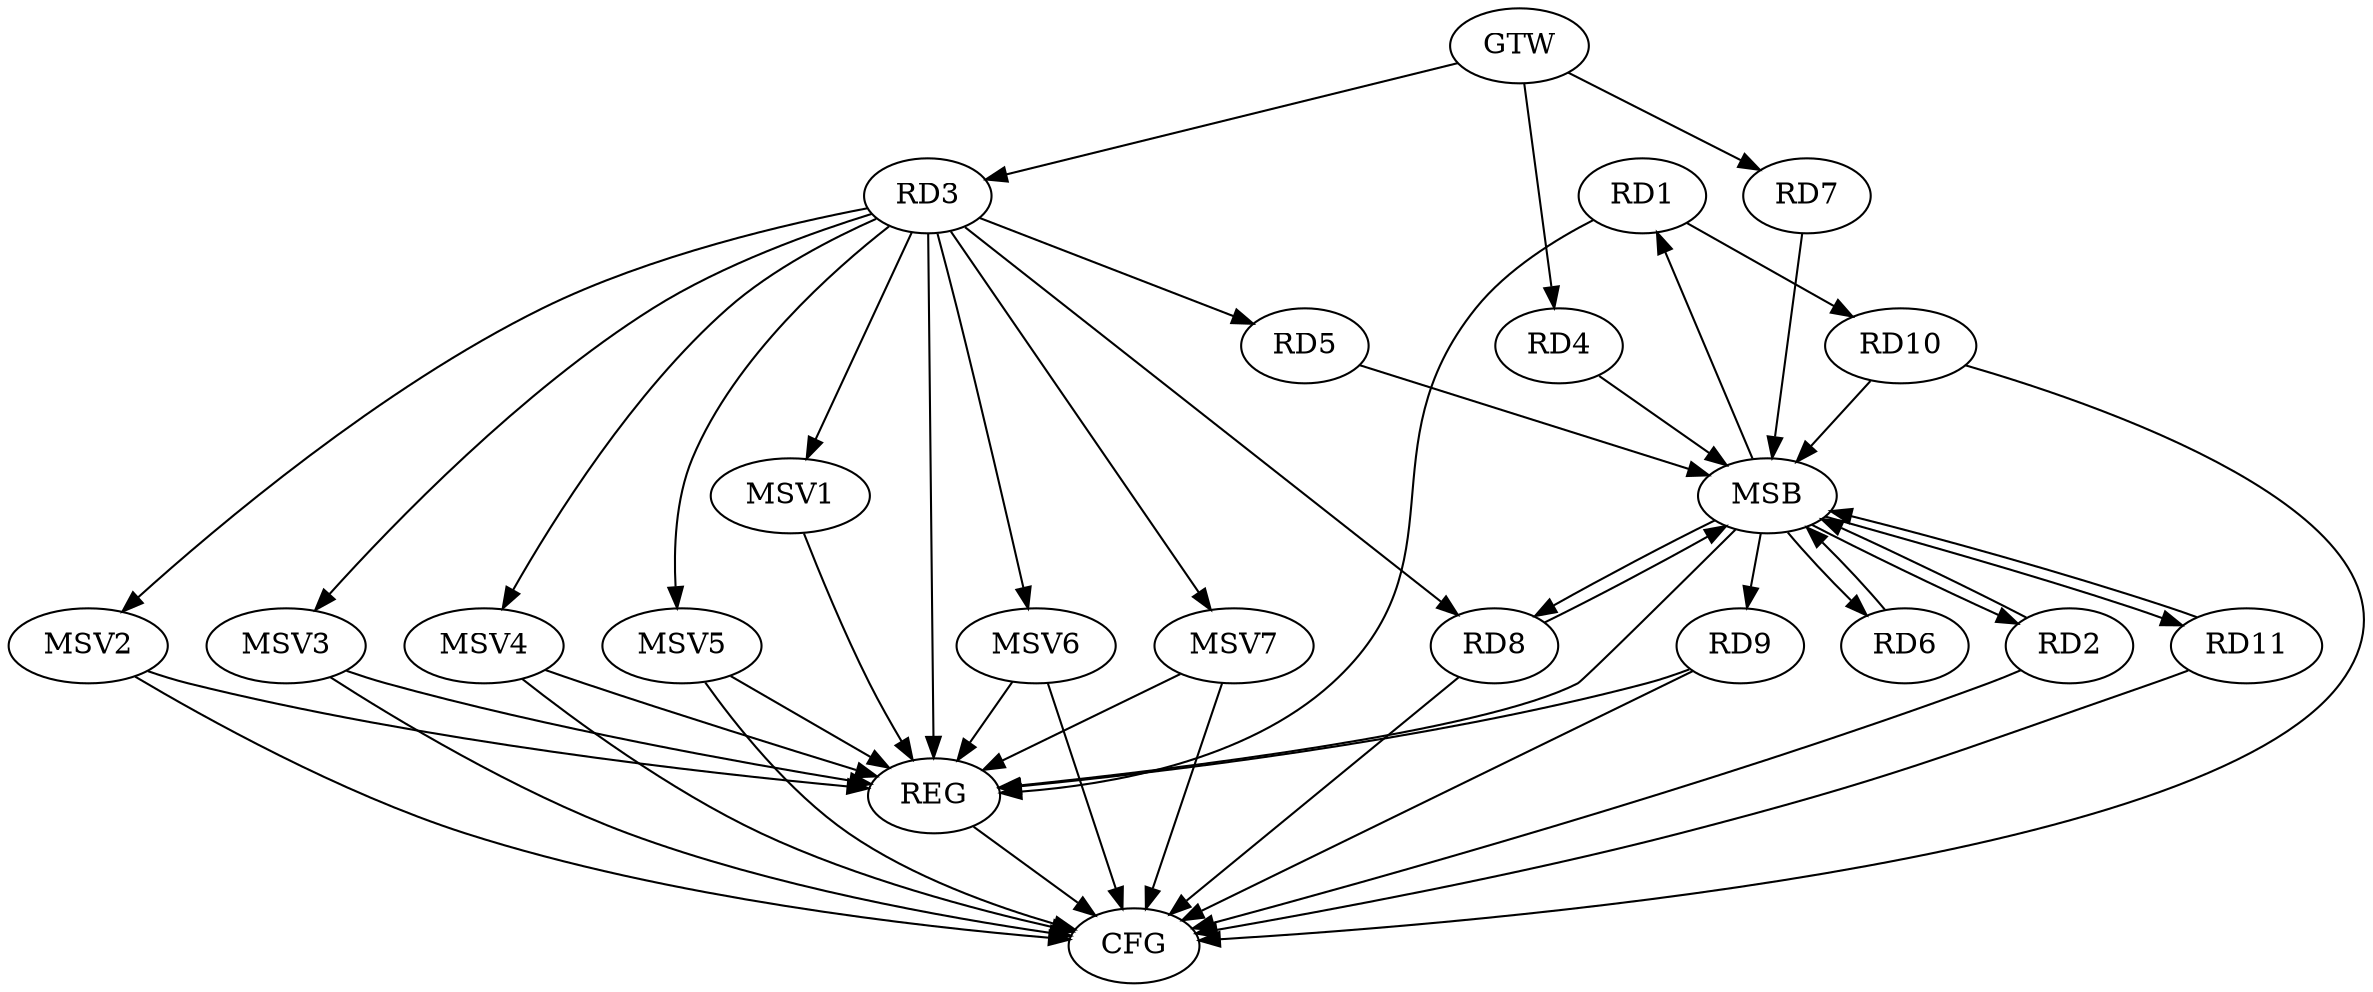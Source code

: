 strict digraph G {
  RD1 [ label="RD1" ];
  RD2 [ label="RD2" ];
  RD3 [ label="RD3" ];
  RD4 [ label="RD4" ];
  RD5 [ label="RD5" ];
  RD6 [ label="RD6" ];
  RD7 [ label="RD7" ];
  RD8 [ label="RD8" ];
  RD9 [ label="RD9" ];
  RD10 [ label="RD10" ];
  RD11 [ label="RD11" ];
  GTW [ label="GTW" ];
  REG [ label="REG" ];
  MSB [ label="MSB" ];
  CFG [ label="CFG" ];
  MSV1 [ label="MSV1" ];
  MSV2 [ label="MSV2" ];
  MSV3 [ label="MSV3" ];
  MSV4 [ label="MSV4" ];
  MSV5 [ label="MSV5" ];
  MSV6 [ label="MSV6" ];
  MSV7 [ label="MSV7" ];
  RD1 -> RD10;
  RD3 -> RD5;
  RD3 -> RD8;
  GTW -> RD3;
  GTW -> RD4;
  GTW -> RD7;
  RD1 -> REG;
  RD3 -> REG;
  RD9 -> REG;
  RD2 -> MSB;
  MSB -> REG;
  RD4 -> MSB;
  RD5 -> MSB;
  MSB -> RD1;
  RD6 -> MSB;
  MSB -> RD9;
  RD7 -> MSB;
  RD8 -> MSB;
  MSB -> RD11;
  RD10 -> MSB;
  MSB -> RD2;
  MSB -> RD6;
  RD11 -> MSB;
  MSB -> RD8;
  RD2 -> CFG;
  RD9 -> CFG;
  RD8 -> CFG;
  RD11 -> CFG;
  RD10 -> CFG;
  REG -> CFG;
  RD3 -> MSV1;
  MSV1 -> REG;
  RD3 -> MSV2;
  MSV2 -> REG;
  MSV2 -> CFG;
  RD3 -> MSV3;
  MSV3 -> REG;
  MSV3 -> CFG;
  RD3 -> MSV4;
  MSV4 -> REG;
  MSV4 -> CFG;
  RD3 -> MSV5;
  RD3 -> MSV6;
  MSV5 -> REG;
  MSV5 -> CFG;
  MSV6 -> REG;
  MSV6 -> CFG;
  RD3 -> MSV7;
  MSV7 -> REG;
  MSV7 -> CFG;
}
